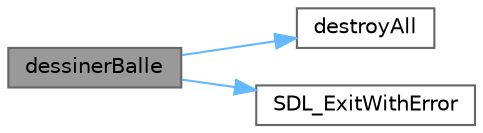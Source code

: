 digraph "dessinerBalle"
{
 // LATEX_PDF_SIZE
  bgcolor="transparent";
  edge [fontname=Helvetica,fontsize=10,labelfontname=Helvetica,labelfontsize=10];
  node [fontname=Helvetica,fontsize=10,shape=box,height=0.2,width=0.4];
  rankdir="LR";
  Node1 [label="dessinerBalle",height=0.2,width=0.4,color="gray40", fillcolor="grey60", style="filled", fontcolor="black",tooltip=" "];
  Node1 -> Node2 [color="steelblue1",style="solid"];
  Node2 [label="destroyAll",height=0.2,width=0.4,color="grey40", fillcolor="white", style="filled",URL="$main_8c.html#a6bb510e9f9ce8cb081f3f9ce0beffe31",tooltip="Détruit la fenêtre et le rendu."];
  Node1 -> Node3 [color="steelblue1",style="solid"];
  Node3 [label="SDL_ExitWithError",height=0.2,width=0.4,color="grey40", fillcolor="white", style="filled",URL="$main_8c.html#acd3f39401c59bbd01c9663c5348c63c1",tooltip=" "];
}
